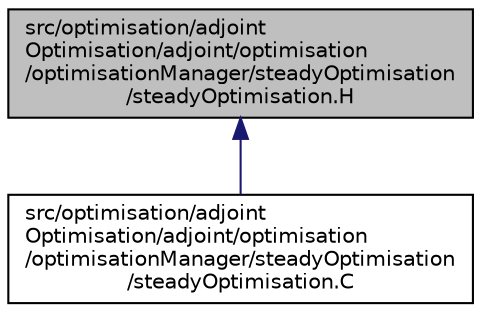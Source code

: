digraph "src/optimisation/adjointOptimisation/adjoint/optimisation/optimisationManager/steadyOptimisation/steadyOptimisation.H"
{
  bgcolor="transparent";
  edge [fontname="Helvetica",fontsize="10",labelfontname="Helvetica",labelfontsize="10"];
  node [fontname="Helvetica",fontsize="10",shape=record];
  Node1 [label="src/optimisation/adjoint\lOptimisation/adjoint/optimisation\l/optimisationManager/steadyOptimisation\l/steadyOptimisation.H",height=0.2,width=0.4,color="black", fillcolor="grey75", style="filled" fontcolor="black"];
  Node1 -> Node2 [dir="back",color="midnightblue",fontsize="10",style="solid",fontname="Helvetica"];
  Node2 [label="src/optimisation/adjoint\lOptimisation/adjoint/optimisation\l/optimisationManager/steadyOptimisation\l/steadyOptimisation.C",height=0.2,width=0.4,color="black",URL="$steadyOptimisation_8C.html"];
}
